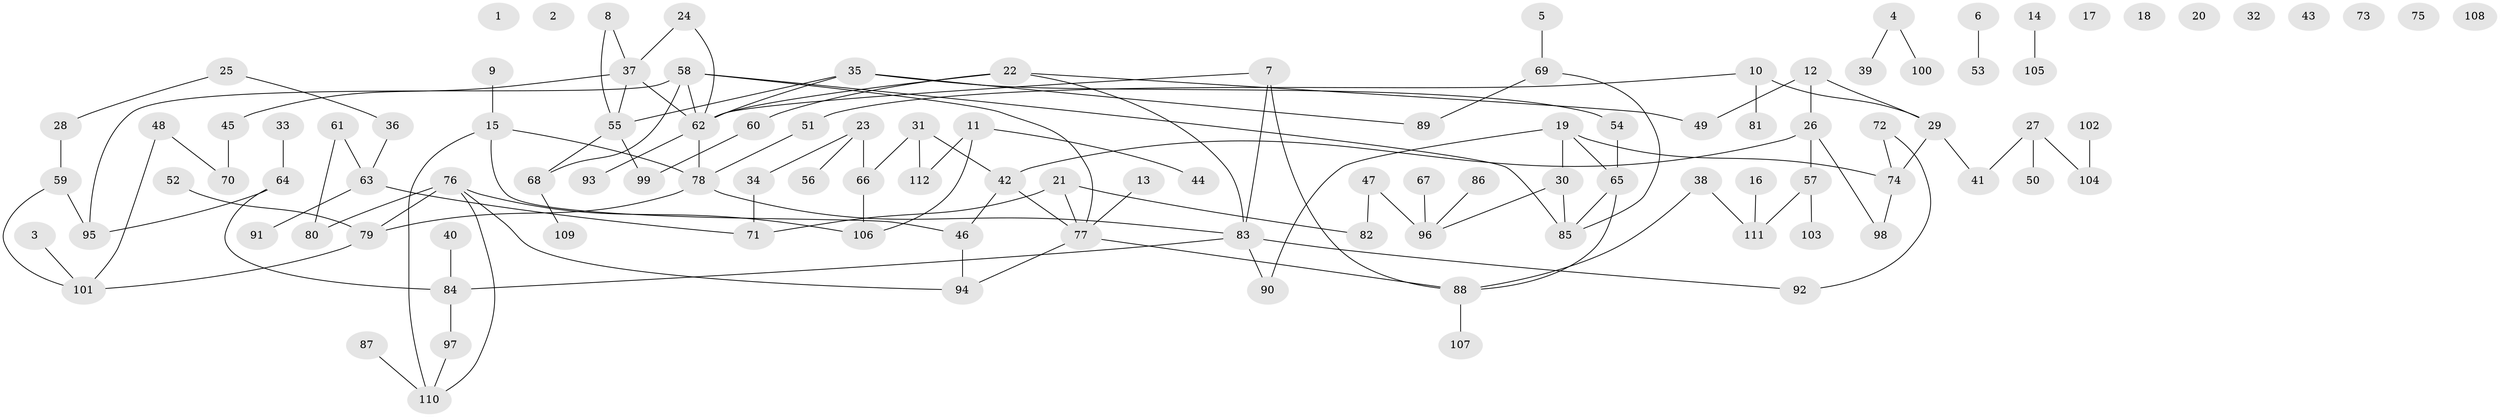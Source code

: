 // coarse degree distribution, {0: 0.14925373134328357, 2: 0.2537313432835821, 1: 0.26865671641791045, 3: 0.1044776119402985, 4: 0.08955223880597014, 5: 0.05970149253731343, 6: 0.04477611940298507, 9: 0.014925373134328358, 8: 0.014925373134328358}
// Generated by graph-tools (version 1.1) at 2025/43/03/04/25 21:43:35]
// undirected, 112 vertices, 131 edges
graph export_dot {
graph [start="1"]
  node [color=gray90,style=filled];
  1;
  2;
  3;
  4;
  5;
  6;
  7;
  8;
  9;
  10;
  11;
  12;
  13;
  14;
  15;
  16;
  17;
  18;
  19;
  20;
  21;
  22;
  23;
  24;
  25;
  26;
  27;
  28;
  29;
  30;
  31;
  32;
  33;
  34;
  35;
  36;
  37;
  38;
  39;
  40;
  41;
  42;
  43;
  44;
  45;
  46;
  47;
  48;
  49;
  50;
  51;
  52;
  53;
  54;
  55;
  56;
  57;
  58;
  59;
  60;
  61;
  62;
  63;
  64;
  65;
  66;
  67;
  68;
  69;
  70;
  71;
  72;
  73;
  74;
  75;
  76;
  77;
  78;
  79;
  80;
  81;
  82;
  83;
  84;
  85;
  86;
  87;
  88;
  89;
  90;
  91;
  92;
  93;
  94;
  95;
  96;
  97;
  98;
  99;
  100;
  101;
  102;
  103;
  104;
  105;
  106;
  107;
  108;
  109;
  110;
  111;
  112;
  3 -- 101;
  4 -- 39;
  4 -- 100;
  5 -- 69;
  6 -- 53;
  7 -- 62;
  7 -- 83;
  7 -- 88;
  8 -- 37;
  8 -- 55;
  9 -- 15;
  10 -- 29;
  10 -- 51;
  10 -- 81;
  11 -- 44;
  11 -- 106;
  11 -- 112;
  12 -- 26;
  12 -- 29;
  12 -- 49;
  13 -- 77;
  14 -- 105;
  15 -- 46;
  15 -- 78;
  15 -- 110;
  16 -- 111;
  19 -- 30;
  19 -- 65;
  19 -- 74;
  19 -- 90;
  21 -- 71;
  21 -- 77;
  21 -- 82;
  22 -- 49;
  22 -- 60;
  22 -- 62;
  22 -- 83;
  23 -- 34;
  23 -- 56;
  23 -- 66;
  24 -- 37;
  24 -- 62;
  25 -- 28;
  25 -- 36;
  26 -- 42;
  26 -- 57;
  26 -- 98;
  27 -- 41;
  27 -- 50;
  27 -- 104;
  28 -- 59;
  29 -- 41;
  29 -- 74;
  30 -- 85;
  30 -- 96;
  31 -- 42;
  31 -- 66;
  31 -- 112;
  33 -- 64;
  34 -- 71;
  35 -- 54;
  35 -- 55;
  35 -- 62;
  35 -- 89;
  36 -- 63;
  37 -- 45;
  37 -- 55;
  37 -- 62;
  38 -- 88;
  38 -- 111;
  40 -- 84;
  42 -- 46;
  42 -- 77;
  45 -- 70;
  46 -- 94;
  47 -- 82;
  47 -- 96;
  48 -- 70;
  48 -- 101;
  51 -- 78;
  52 -- 79;
  54 -- 65;
  55 -- 68;
  55 -- 99;
  57 -- 103;
  57 -- 111;
  58 -- 62;
  58 -- 68;
  58 -- 77;
  58 -- 85;
  58 -- 95;
  59 -- 95;
  59 -- 101;
  60 -- 99;
  61 -- 63;
  61 -- 80;
  62 -- 78;
  62 -- 93;
  63 -- 71;
  63 -- 91;
  64 -- 84;
  64 -- 95;
  65 -- 85;
  65 -- 88;
  66 -- 106;
  67 -- 96;
  68 -- 109;
  69 -- 85;
  69 -- 89;
  72 -- 74;
  72 -- 92;
  74 -- 98;
  76 -- 79;
  76 -- 80;
  76 -- 94;
  76 -- 106;
  76 -- 110;
  77 -- 88;
  77 -- 94;
  78 -- 79;
  78 -- 83;
  79 -- 101;
  83 -- 84;
  83 -- 90;
  83 -- 92;
  84 -- 97;
  86 -- 96;
  87 -- 110;
  88 -- 107;
  97 -- 110;
  102 -- 104;
}
